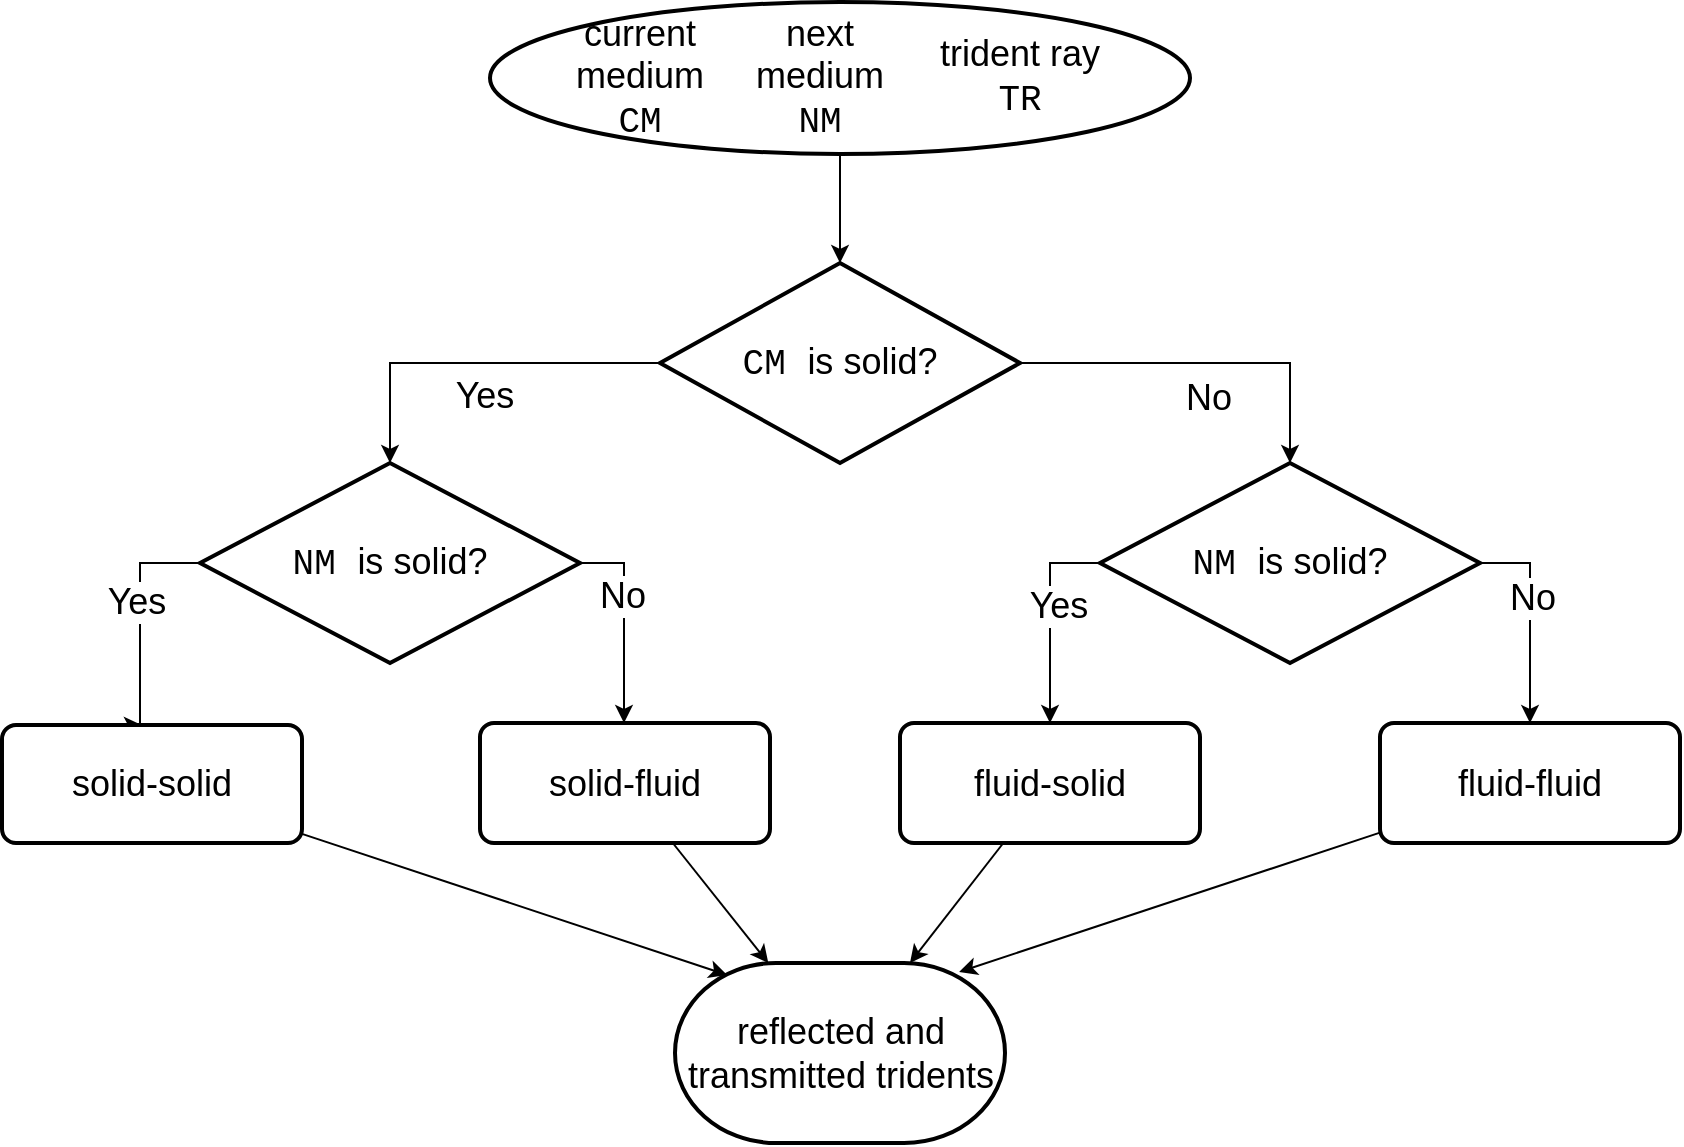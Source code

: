 <mxfile version="10.6.6" type="device"><diagram id="Jyb4Iw_3XAcicJgChdt6" name="Page-1"><mxGraphModel dx="1269" dy="982" grid="1" gridSize="10" guides="1" tooltips="1" connect="1" arrows="1" fold="1" page="1" pageScale="1" pageWidth="850" pageHeight="1100" math="0" shadow="0"><root><mxCell id="0"/><mxCell id="1" parent="0"/><mxCell id="Us4ooGKk84I0cYfdWWSJ-17" style="edgeStyle=orthogonalEdgeStyle;rounded=0;orthogonalLoop=1;jettySize=auto;html=1;entryX=0.5;entryY=0;entryDx=0;entryDy=0;entryPerimeter=0;exitX=0;exitY=0.5;exitDx=0;exitDy=0;exitPerimeter=0;fontSize=18;" edge="1" parent="1" source="Us4ooGKk84I0cYfdWWSJ-6" target="Us4ooGKk84I0cYfdWWSJ-14"><mxGeometry relative="1" as="geometry"><Array as="points"><mxPoint x="195" y="240.5"/></Array></mxGeometry></mxCell><mxCell id="Us4ooGKk84I0cYfdWWSJ-18" value="Yes" style="text;html=1;resizable=0;points=[];align=center;verticalAlign=middle;labelBackgroundColor=#ffffff;fontSize=18;" vertex="1" connectable="0" parent="Us4ooGKk84I0cYfdWWSJ-17"><mxGeometry x="-0.042" y="16" relative="1" as="geometry"><mxPoint as="offset"/></mxGeometry></mxCell><mxCell id="Us4ooGKk84I0cYfdWWSJ-20" style="edgeStyle=orthogonalEdgeStyle;rounded=0;orthogonalLoop=1;jettySize=auto;html=1;entryX=0.5;entryY=0;entryDx=0;entryDy=0;entryPerimeter=0;exitX=1;exitY=0.5;exitDx=0;exitDy=0;exitPerimeter=0;fontSize=18;" edge="1" parent="1" source="Us4ooGKk84I0cYfdWWSJ-6" target="Us4ooGKk84I0cYfdWWSJ-19"><mxGeometry relative="1" as="geometry"><Array as="points"><mxPoint x="645" y="240.5"/></Array></mxGeometry></mxCell><mxCell id="Us4ooGKk84I0cYfdWWSJ-21" value="No&lt;br style=&quot;font-size: 18px;&quot;&gt;" style="text;html=1;resizable=0;points=[];align=center;verticalAlign=middle;labelBackgroundColor=#ffffff;fontSize=18;" vertex="1" connectable="0" parent="Us4ooGKk84I0cYfdWWSJ-20"><mxGeometry x="-0.033" y="-24" relative="1" as="geometry"><mxPoint x="4" y="-7" as="offset"/></mxGeometry></mxCell><mxCell id="Us4ooGKk84I0cYfdWWSJ-6" value="&lt;font style=&quot;font-size: 18px;&quot;&gt;&lt;font face=&quot;Courier New&quot; style=&quot;font-size: 18px;&quot;&gt;CM &lt;/font&gt;is solid?&lt;/font&gt;" style="strokeWidth=2;html=1;shape=mxgraph.flowchart.decision;whiteSpace=wrap;fontSize=18;" vertex="1" parent="1"><mxGeometry x="330" y="190.5" width="180" height="100" as="geometry"/></mxCell><mxCell id="Us4ooGKk84I0cYfdWWSJ-23" style="edgeStyle=orthogonalEdgeStyle;rounded=0;orthogonalLoop=1;jettySize=auto;html=1;entryX=0.467;entryY=0.003;entryDx=0;entryDy=0;exitX=0;exitY=0.5;exitDx=0;exitDy=0;exitPerimeter=0;fontSize=18;entryPerimeter=0;" edge="1" parent="1" source="Us4ooGKk84I0cYfdWWSJ-14" target="Us4ooGKk84I0cYfdWWSJ-22"><mxGeometry relative="1" as="geometry"><Array as="points"><mxPoint x="70" y="340.5"/></Array></mxGeometry></mxCell><mxCell id="Us4ooGKk84I0cYfdWWSJ-24" value="Yes" style="text;html=1;resizable=0;points=[];align=center;verticalAlign=middle;labelBackgroundColor=#ffffff;fontSize=18;" vertex="1" connectable="0" parent="Us4ooGKk84I0cYfdWWSJ-23"><mxGeometry x="-0.13" y="-2" relative="1" as="geometry"><mxPoint as="offset"/></mxGeometry></mxCell><mxCell id="Us4ooGKk84I0cYfdWWSJ-26" style="edgeStyle=orthogonalEdgeStyle;rounded=0;orthogonalLoop=1;jettySize=auto;html=1;exitX=1;exitY=0.5;exitDx=0;exitDy=0;exitPerimeter=0;fontSize=18;" edge="1" parent="1" source="Us4ooGKk84I0cYfdWWSJ-14" target="Us4ooGKk84I0cYfdWWSJ-25"><mxGeometry relative="1" as="geometry"><Array as="points"><mxPoint x="312" y="340.5"/></Array></mxGeometry></mxCell><mxCell id="Us4ooGKk84I0cYfdWWSJ-27" value="No&lt;br style=&quot;font-size: 18px;&quot;&gt;" style="text;html=1;resizable=0;points=[];align=center;verticalAlign=middle;labelBackgroundColor=#ffffff;fontSize=18;" vertex="1" connectable="0" parent="Us4ooGKk84I0cYfdWWSJ-26"><mxGeometry x="-0.256" y="-1" relative="1" as="geometry"><mxPoint as="offset"/></mxGeometry></mxCell><mxCell id="Us4ooGKk84I0cYfdWWSJ-14" value="&lt;font face=&quot;Courier New&quot; style=&quot;font-size: 18px;&quot;&gt;NM &lt;/font&gt;is solid?" style="strokeWidth=2;html=1;shape=mxgraph.flowchart.decision;whiteSpace=wrap;fontSize=18;" vertex="1" parent="1"><mxGeometry x="100" y="290.5" width="190" height="100" as="geometry"/></mxCell><mxCell id="Us4ooGKk84I0cYfdWWSJ-29" style="edgeStyle=orthogonalEdgeStyle;rounded=0;orthogonalLoop=1;jettySize=auto;html=1;exitX=0;exitY=0.5;exitDx=0;exitDy=0;exitPerimeter=0;fontSize=18;" edge="1" parent="1" source="Us4ooGKk84I0cYfdWWSJ-19" target="Us4ooGKk84I0cYfdWWSJ-28"><mxGeometry relative="1" as="geometry"/></mxCell><mxCell id="Us4ooGKk84I0cYfdWWSJ-34" value="Yes" style="text;html=1;resizable=0;points=[];align=center;verticalAlign=middle;labelBackgroundColor=#ffffff;fontSize=18;" vertex="1" connectable="0" parent="Us4ooGKk84I0cYfdWWSJ-29"><mxGeometry x="-0.127" y="4" relative="1" as="geometry"><mxPoint as="offset"/></mxGeometry></mxCell><mxCell id="Us4ooGKk84I0cYfdWWSJ-33" style="edgeStyle=orthogonalEdgeStyle;rounded=0;orthogonalLoop=1;jettySize=auto;html=1;entryX=0.5;entryY=0;entryDx=0;entryDy=0;exitX=1;exitY=0.5;exitDx=0;exitDy=0;exitPerimeter=0;fontSize=18;" edge="1" parent="1" source="Us4ooGKk84I0cYfdWWSJ-19" target="Us4ooGKk84I0cYfdWWSJ-31"><mxGeometry relative="1" as="geometry"/></mxCell><mxCell id="Us4ooGKk84I0cYfdWWSJ-35" value="No" style="text;html=1;resizable=0;points=[];align=center;verticalAlign=middle;labelBackgroundColor=#ffffff;fontSize=18;" vertex="1" connectable="0" parent="Us4ooGKk84I0cYfdWWSJ-33"><mxGeometry x="-0.191" y="1" relative="1" as="geometry"><mxPoint as="offset"/></mxGeometry></mxCell><mxCell id="Us4ooGKk84I0cYfdWWSJ-19" value="&lt;font face=&quot;Courier New&quot; style=&quot;font-size: 18px;&quot;&gt;NM &lt;/font&gt;is solid?" style="strokeWidth=2;html=1;shape=mxgraph.flowchart.decision;whiteSpace=wrap;fontSize=18;" vertex="1" parent="1"><mxGeometry x="550" y="290.5" width="190" height="100" as="geometry"/></mxCell><mxCell id="Us4ooGKk84I0cYfdWWSJ-22" value="solid-solid&lt;br&gt;" style="rounded=1;whiteSpace=wrap;html=1;absoluteArcSize=1;arcSize=14;strokeWidth=2;fontSize=18;" vertex="1" parent="1"><mxGeometry x="1" y="421.5" width="150" height="59" as="geometry"/></mxCell><mxCell id="Us4ooGKk84I0cYfdWWSJ-25" value="solid-fluid" style="rounded=1;whiteSpace=wrap;html=1;absoluteArcSize=1;arcSize=14;strokeWidth=2;fontSize=18;" vertex="1" parent="1"><mxGeometry x="240" y="420.5" width="145" height="60" as="geometry"/></mxCell><mxCell id="Us4ooGKk84I0cYfdWWSJ-28" value="fluid-solid" style="rounded=1;whiteSpace=wrap;html=1;absoluteArcSize=1;arcSize=14;strokeWidth=2;fontSize=18;" vertex="1" parent="1"><mxGeometry x="450" y="420.5" width="150" height="60" as="geometry"/></mxCell><mxCell id="Us4ooGKk84I0cYfdWWSJ-31" value="fluid-fluid" style="rounded=1;whiteSpace=wrap;html=1;absoluteArcSize=1;arcSize=14;strokeWidth=2;fontSize=18;" vertex="1" parent="1"><mxGeometry x="690" y="420.5" width="150" height="60" as="geometry"/></mxCell><mxCell id="Us4ooGKk84I0cYfdWWSJ-36" value="reflected and transmitted tridents" style="strokeWidth=2;html=1;shape=mxgraph.flowchart.terminator;whiteSpace=wrap;fontSize=18;" vertex="1" parent="1"><mxGeometry x="337.5" y="540.5" width="165" height="90" as="geometry"/></mxCell><mxCell id="Us4ooGKk84I0cYfdWWSJ-37" value="" style="endArrow=classic;html=1;fontSize=18;entryX=0.158;entryY=0.067;entryDx=0;entryDy=0;entryPerimeter=0;" edge="1" parent="1" source="Us4ooGKk84I0cYfdWWSJ-22" target="Us4ooGKk84I0cYfdWWSJ-36"><mxGeometry width="50" height="50" relative="1" as="geometry"><mxPoint x="30" y="700.5" as="sourcePoint"/><mxPoint x="80" y="650.5" as="targetPoint"/></mxGeometry></mxCell><mxCell id="Us4ooGKk84I0cYfdWWSJ-38" value="" style="endArrow=classic;html=1;fontSize=18;" edge="1" parent="1" source="Us4ooGKk84I0cYfdWWSJ-25" target="Us4ooGKk84I0cYfdWWSJ-36"><mxGeometry width="50" height="50" relative="1" as="geometry"><mxPoint y="970.5" as="sourcePoint"/><mxPoint x="50" y="920.5" as="targetPoint"/></mxGeometry></mxCell><mxCell id="Us4ooGKk84I0cYfdWWSJ-39" value="" style="endArrow=classic;html=1;fontSize=18;" edge="1" parent="1" source="Us4ooGKk84I0cYfdWWSJ-28" target="Us4ooGKk84I0cYfdWWSJ-36"><mxGeometry width="50" height="50" relative="1" as="geometry"><mxPoint x="460" y="800.5" as="sourcePoint"/><mxPoint x="510" y="750.5" as="targetPoint"/></mxGeometry></mxCell><mxCell id="Us4ooGKk84I0cYfdWWSJ-40" value="" style="endArrow=classic;html=1;fontSize=18;entryX=0.861;entryY=0.05;entryDx=0;entryDy=0;entryPerimeter=0;" edge="1" parent="1" source="Us4ooGKk84I0cYfdWWSJ-31" target="Us4ooGKk84I0cYfdWWSJ-36"><mxGeometry width="50" height="50" relative="1" as="geometry"><mxPoint y="970.5" as="sourcePoint"/><mxPoint x="50" y="920.5" as="targetPoint"/></mxGeometry></mxCell><mxCell id="Us4ooGKk84I0cYfdWWSJ-42" value="" style="group" vertex="1" connectable="0" parent="1"><mxGeometry x="245" y="60" width="350" height="76" as="geometry"/></mxCell><mxCell id="Us4ooGKk84I0cYfdWWSJ-41" value="" style="strokeWidth=2;html=1;shape=mxgraph.flowchart.start_1;whiteSpace=wrap;fontSize=18;" vertex="1" parent="Us4ooGKk84I0cYfdWWSJ-42"><mxGeometry width="350" height="76" as="geometry"/></mxCell><mxCell id="Us4ooGKk84I0cYfdWWSJ-3" value="&lt;font style=&quot;font-size: 18px;&quot;&gt;current medium&lt;br style=&quot;font-size: 18px;&quot;&gt;&lt;font face=&quot;Courier New&quot; style=&quot;font-size: 18px;&quot;&gt;CM&lt;/font&gt;&lt;/font&gt;&lt;br style=&quot;font-size: 18px;&quot;&gt;" style="strokeWidth=2;html=1;shape=mxgraph.flowchart.database;whiteSpace=wrap;fontSize=18;strokeColor=none;" vertex="1" parent="Us4ooGKk84I0cYfdWWSJ-42"><mxGeometry x="24.5" y="14.615" width="100" height="46.769" as="geometry"/></mxCell><mxCell id="Us4ooGKk84I0cYfdWWSJ-4" value="&lt;font style=&quot;font-size: 18px;&quot;&gt;next medium&lt;br style=&quot;font-size: 18px;&quot;&gt;&lt;font face=&quot;Courier New&quot; style=&quot;font-size: 18px;&quot;&gt;NM&lt;/font&gt;&lt;/font&gt;&lt;br style=&quot;font-size: 18px;&quot;&gt;" style="strokeWidth=2;html=1;shape=mxgraph.flowchart.database;whiteSpace=wrap;fontSize=18;strokeColor=none;" vertex="1" parent="Us4ooGKk84I0cYfdWWSJ-42"><mxGeometry x="115" y="14.615" width="100" height="46.769" as="geometry"/></mxCell><mxCell id="Us4ooGKk84I0cYfdWWSJ-5" value="&lt;font style=&quot;font-size: 18px;&quot;&gt;trident ray&lt;br style=&quot;font-size: 18px;&quot;&gt;&lt;font face=&quot;Courier New&quot; style=&quot;font-size: 18px;&quot;&gt;TR&lt;/font&gt;&lt;/font&gt;&lt;br style=&quot;font-size: 18px;&quot;&gt;" style="strokeWidth=2;html=1;shape=mxgraph.flowchart.database;whiteSpace=wrap;fontSize=18;strokeColor=none;" vertex="1" parent="Us4ooGKk84I0cYfdWWSJ-42"><mxGeometry x="215" y="14.615" width="100" height="46.769" as="geometry"/></mxCell><mxCell id="Us4ooGKk84I0cYfdWWSJ-43" style="edgeStyle=orthogonalEdgeStyle;rounded=0;orthogonalLoop=1;jettySize=auto;html=1;fontSize=18;entryX=0.5;entryY=0;entryDx=0;entryDy=0;entryPerimeter=0;" edge="1" parent="1" source="Us4ooGKk84I0cYfdWWSJ-41" target="Us4ooGKk84I0cYfdWWSJ-6"><mxGeometry relative="1" as="geometry"><mxPoint x="420.0" y="180.5" as="targetPoint"/></mxGeometry></mxCell></root></mxGraphModel></diagram></mxfile>